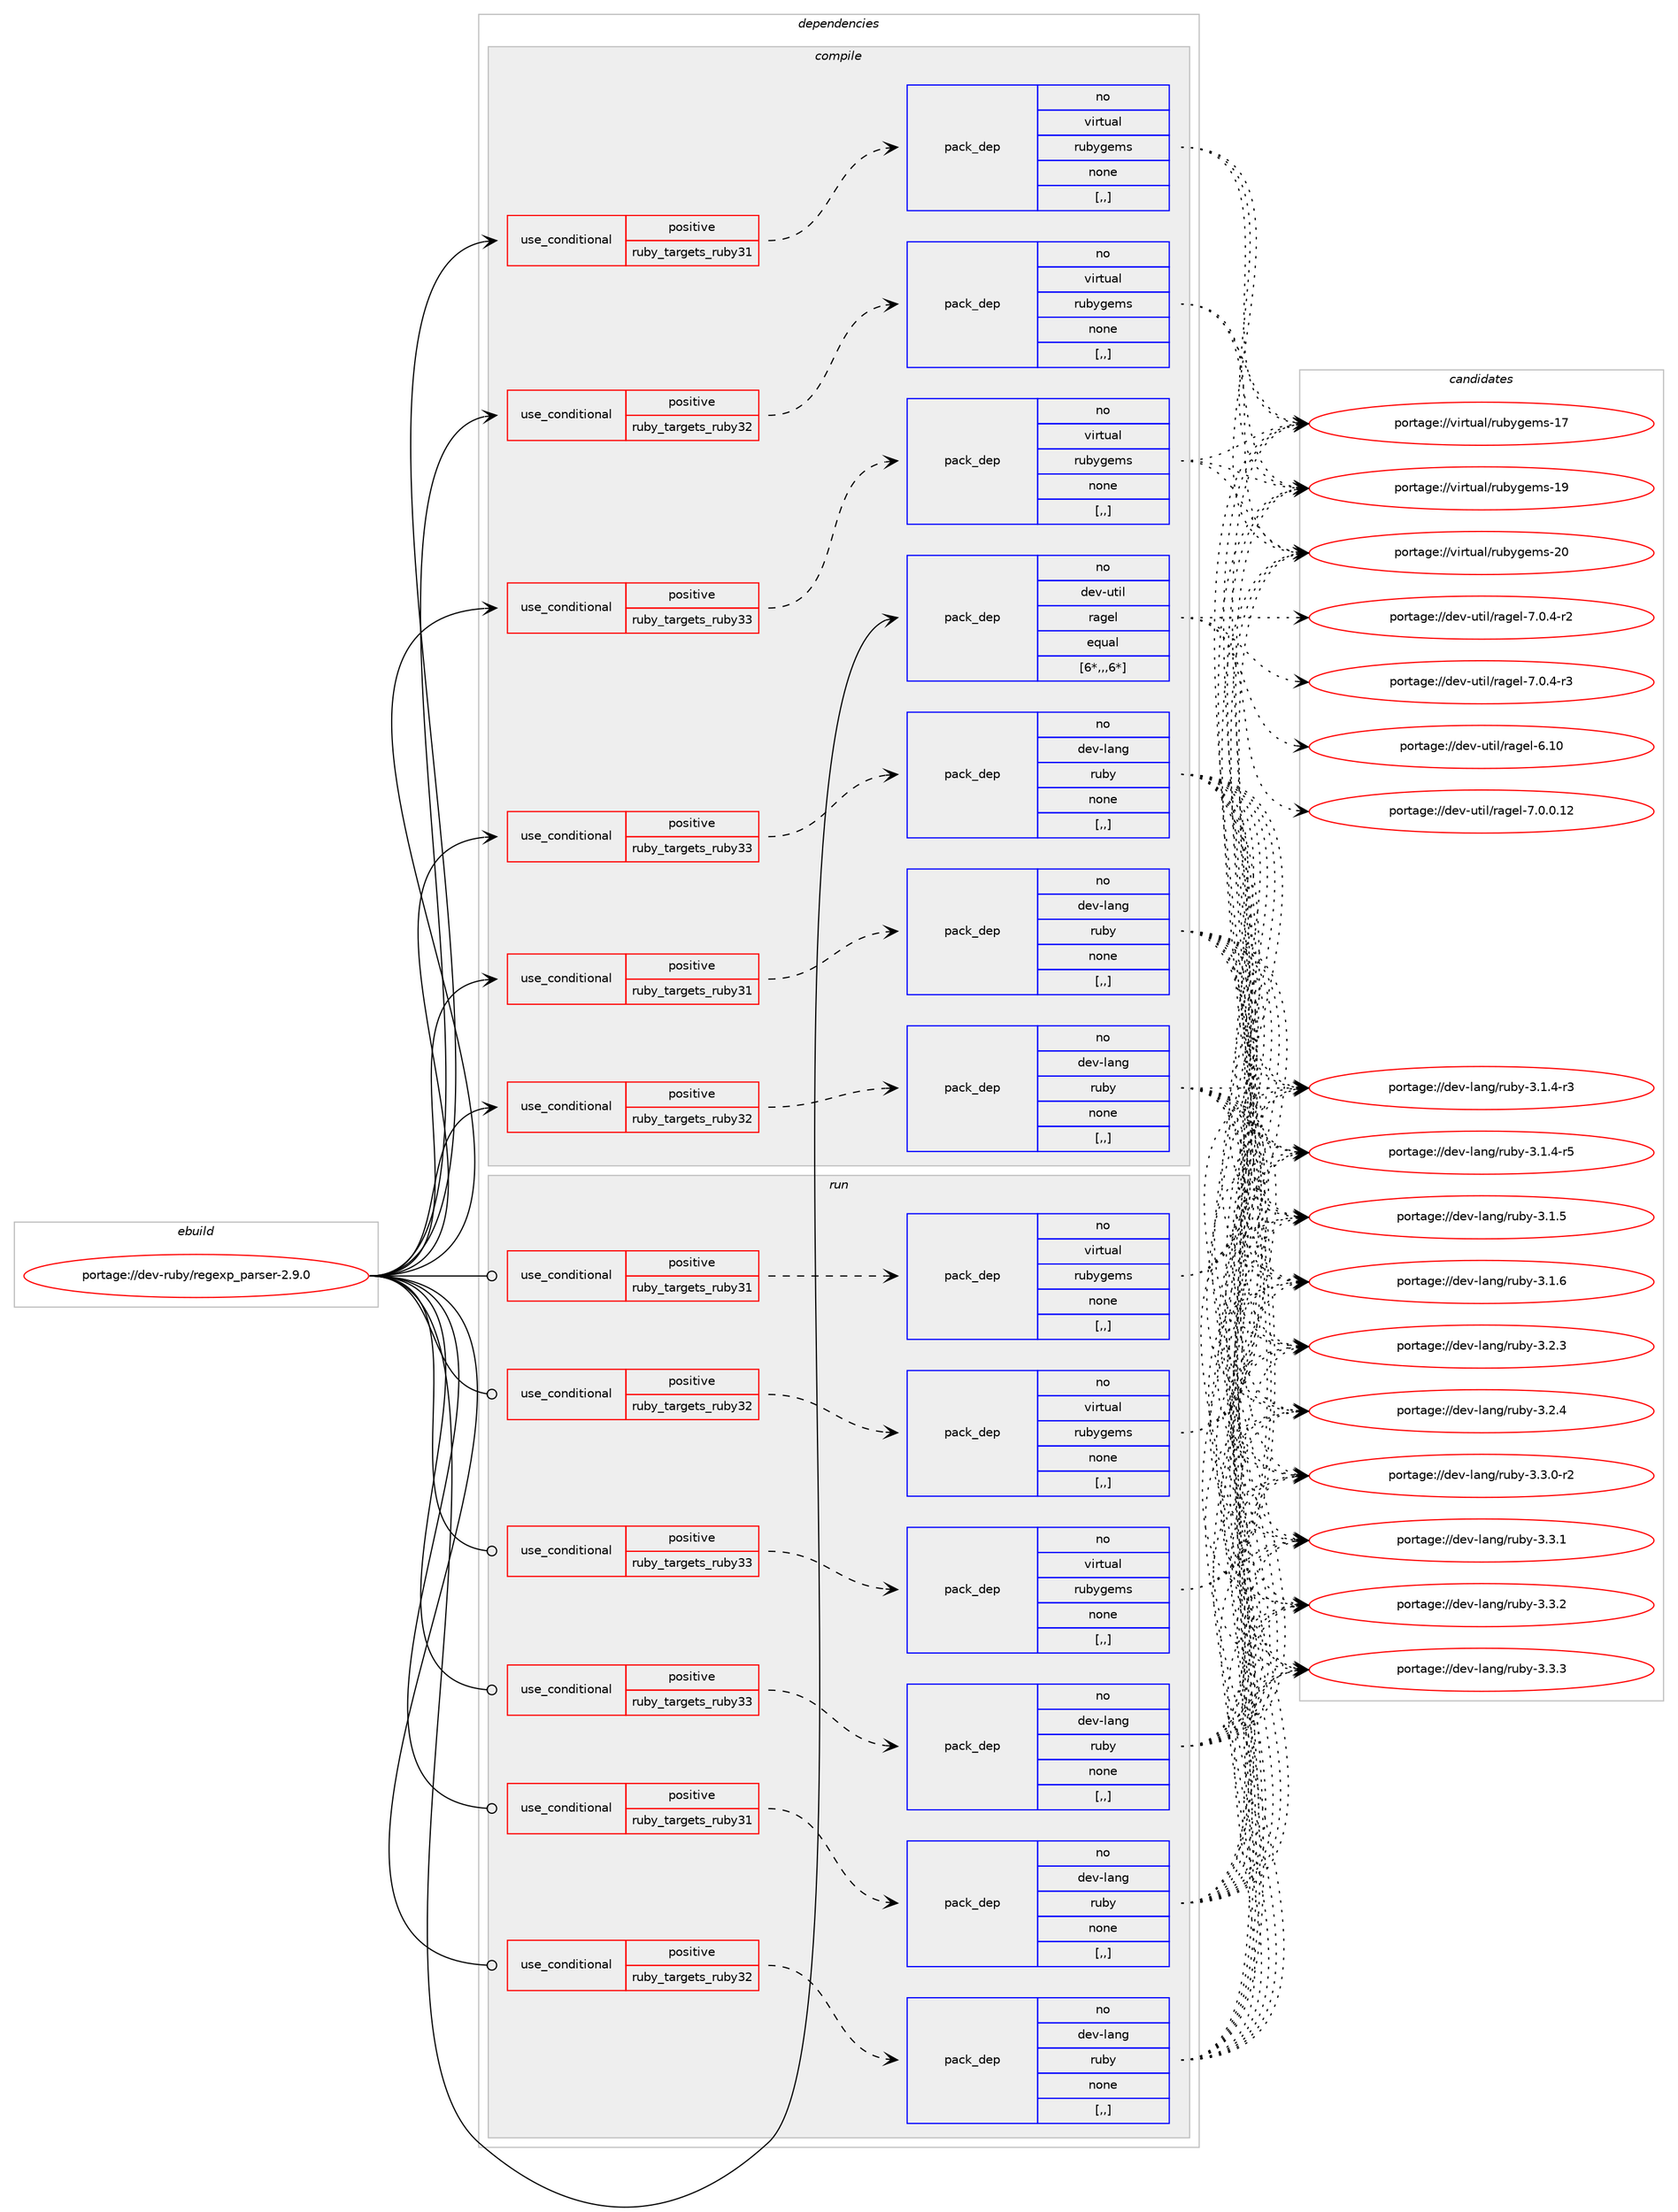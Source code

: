 digraph prolog {

# *************
# Graph options
# *************

newrank=true;
concentrate=true;
compound=true;
graph [rankdir=LR,fontname=Helvetica,fontsize=10,ranksep=1.5];#, ranksep=2.5, nodesep=0.2];
edge  [arrowhead=vee];
node  [fontname=Helvetica,fontsize=10];

# **********
# The ebuild
# **********

subgraph cluster_leftcol {
color=gray;
rank=same;
label=<<i>ebuild</i>>;
id [label="portage://dev-ruby/regexp_parser-2.9.0", color=red, width=4, href="../dev-ruby/regexp_parser-2.9.0.svg"];
}

# ****************
# The dependencies
# ****************

subgraph cluster_midcol {
color=gray;
label=<<i>dependencies</i>>;
subgraph cluster_compile {
fillcolor="#eeeeee";
style=filled;
label=<<i>compile</i>>;
subgraph cond52772 {
dependency193641 [label=<<TABLE BORDER="0" CELLBORDER="1" CELLSPACING="0" CELLPADDING="4"><TR><TD ROWSPAN="3" CELLPADDING="10">use_conditional</TD></TR><TR><TD>positive</TD></TR><TR><TD>ruby_targets_ruby31</TD></TR></TABLE>>, shape=none, color=red];
subgraph pack139547 {
dependency193642 [label=<<TABLE BORDER="0" CELLBORDER="1" CELLSPACING="0" CELLPADDING="4" WIDTH="220"><TR><TD ROWSPAN="6" CELLPADDING="30">pack_dep</TD></TR><TR><TD WIDTH="110">no</TD></TR><TR><TD>dev-lang</TD></TR><TR><TD>ruby</TD></TR><TR><TD>none</TD></TR><TR><TD>[,,]</TD></TR></TABLE>>, shape=none, color=blue];
}
dependency193641:e -> dependency193642:w [weight=20,style="dashed",arrowhead="vee"];
}
id:e -> dependency193641:w [weight=20,style="solid",arrowhead="vee"];
subgraph cond52773 {
dependency193643 [label=<<TABLE BORDER="0" CELLBORDER="1" CELLSPACING="0" CELLPADDING="4"><TR><TD ROWSPAN="3" CELLPADDING="10">use_conditional</TD></TR><TR><TD>positive</TD></TR><TR><TD>ruby_targets_ruby31</TD></TR></TABLE>>, shape=none, color=red];
subgraph pack139548 {
dependency193644 [label=<<TABLE BORDER="0" CELLBORDER="1" CELLSPACING="0" CELLPADDING="4" WIDTH="220"><TR><TD ROWSPAN="6" CELLPADDING="30">pack_dep</TD></TR><TR><TD WIDTH="110">no</TD></TR><TR><TD>virtual</TD></TR><TR><TD>rubygems</TD></TR><TR><TD>none</TD></TR><TR><TD>[,,]</TD></TR></TABLE>>, shape=none, color=blue];
}
dependency193643:e -> dependency193644:w [weight=20,style="dashed",arrowhead="vee"];
}
id:e -> dependency193643:w [weight=20,style="solid",arrowhead="vee"];
subgraph cond52774 {
dependency193645 [label=<<TABLE BORDER="0" CELLBORDER="1" CELLSPACING="0" CELLPADDING="4"><TR><TD ROWSPAN="3" CELLPADDING="10">use_conditional</TD></TR><TR><TD>positive</TD></TR><TR><TD>ruby_targets_ruby32</TD></TR></TABLE>>, shape=none, color=red];
subgraph pack139549 {
dependency193646 [label=<<TABLE BORDER="0" CELLBORDER="1" CELLSPACING="0" CELLPADDING="4" WIDTH="220"><TR><TD ROWSPAN="6" CELLPADDING="30">pack_dep</TD></TR><TR><TD WIDTH="110">no</TD></TR><TR><TD>dev-lang</TD></TR><TR><TD>ruby</TD></TR><TR><TD>none</TD></TR><TR><TD>[,,]</TD></TR></TABLE>>, shape=none, color=blue];
}
dependency193645:e -> dependency193646:w [weight=20,style="dashed",arrowhead="vee"];
}
id:e -> dependency193645:w [weight=20,style="solid",arrowhead="vee"];
subgraph cond52775 {
dependency193647 [label=<<TABLE BORDER="0" CELLBORDER="1" CELLSPACING="0" CELLPADDING="4"><TR><TD ROWSPAN="3" CELLPADDING="10">use_conditional</TD></TR><TR><TD>positive</TD></TR><TR><TD>ruby_targets_ruby32</TD></TR></TABLE>>, shape=none, color=red];
subgraph pack139550 {
dependency193648 [label=<<TABLE BORDER="0" CELLBORDER="1" CELLSPACING="0" CELLPADDING="4" WIDTH="220"><TR><TD ROWSPAN="6" CELLPADDING="30">pack_dep</TD></TR><TR><TD WIDTH="110">no</TD></TR><TR><TD>virtual</TD></TR><TR><TD>rubygems</TD></TR><TR><TD>none</TD></TR><TR><TD>[,,]</TD></TR></TABLE>>, shape=none, color=blue];
}
dependency193647:e -> dependency193648:w [weight=20,style="dashed",arrowhead="vee"];
}
id:e -> dependency193647:w [weight=20,style="solid",arrowhead="vee"];
subgraph cond52776 {
dependency193649 [label=<<TABLE BORDER="0" CELLBORDER="1" CELLSPACING="0" CELLPADDING="4"><TR><TD ROWSPAN="3" CELLPADDING="10">use_conditional</TD></TR><TR><TD>positive</TD></TR><TR><TD>ruby_targets_ruby33</TD></TR></TABLE>>, shape=none, color=red];
subgraph pack139551 {
dependency193650 [label=<<TABLE BORDER="0" CELLBORDER="1" CELLSPACING="0" CELLPADDING="4" WIDTH="220"><TR><TD ROWSPAN="6" CELLPADDING="30">pack_dep</TD></TR><TR><TD WIDTH="110">no</TD></TR><TR><TD>dev-lang</TD></TR><TR><TD>ruby</TD></TR><TR><TD>none</TD></TR><TR><TD>[,,]</TD></TR></TABLE>>, shape=none, color=blue];
}
dependency193649:e -> dependency193650:w [weight=20,style="dashed",arrowhead="vee"];
}
id:e -> dependency193649:w [weight=20,style="solid",arrowhead="vee"];
subgraph cond52777 {
dependency193651 [label=<<TABLE BORDER="0" CELLBORDER="1" CELLSPACING="0" CELLPADDING="4"><TR><TD ROWSPAN="3" CELLPADDING="10">use_conditional</TD></TR><TR><TD>positive</TD></TR><TR><TD>ruby_targets_ruby33</TD></TR></TABLE>>, shape=none, color=red];
subgraph pack139552 {
dependency193652 [label=<<TABLE BORDER="0" CELLBORDER="1" CELLSPACING="0" CELLPADDING="4" WIDTH="220"><TR><TD ROWSPAN="6" CELLPADDING="30">pack_dep</TD></TR><TR><TD WIDTH="110">no</TD></TR><TR><TD>virtual</TD></TR><TR><TD>rubygems</TD></TR><TR><TD>none</TD></TR><TR><TD>[,,]</TD></TR></TABLE>>, shape=none, color=blue];
}
dependency193651:e -> dependency193652:w [weight=20,style="dashed",arrowhead="vee"];
}
id:e -> dependency193651:w [weight=20,style="solid",arrowhead="vee"];
subgraph pack139553 {
dependency193653 [label=<<TABLE BORDER="0" CELLBORDER="1" CELLSPACING="0" CELLPADDING="4" WIDTH="220"><TR><TD ROWSPAN="6" CELLPADDING="30">pack_dep</TD></TR><TR><TD WIDTH="110">no</TD></TR><TR><TD>dev-util</TD></TR><TR><TD>ragel</TD></TR><TR><TD>equal</TD></TR><TR><TD>[6*,,,6*]</TD></TR></TABLE>>, shape=none, color=blue];
}
id:e -> dependency193653:w [weight=20,style="solid",arrowhead="vee"];
}
subgraph cluster_compileandrun {
fillcolor="#eeeeee";
style=filled;
label=<<i>compile and run</i>>;
}
subgraph cluster_run {
fillcolor="#eeeeee";
style=filled;
label=<<i>run</i>>;
subgraph cond52778 {
dependency193654 [label=<<TABLE BORDER="0" CELLBORDER="1" CELLSPACING="0" CELLPADDING="4"><TR><TD ROWSPAN="3" CELLPADDING="10">use_conditional</TD></TR><TR><TD>positive</TD></TR><TR><TD>ruby_targets_ruby31</TD></TR></TABLE>>, shape=none, color=red];
subgraph pack139554 {
dependency193655 [label=<<TABLE BORDER="0" CELLBORDER="1" CELLSPACING="0" CELLPADDING="4" WIDTH="220"><TR><TD ROWSPAN="6" CELLPADDING="30">pack_dep</TD></TR><TR><TD WIDTH="110">no</TD></TR><TR><TD>dev-lang</TD></TR><TR><TD>ruby</TD></TR><TR><TD>none</TD></TR><TR><TD>[,,]</TD></TR></TABLE>>, shape=none, color=blue];
}
dependency193654:e -> dependency193655:w [weight=20,style="dashed",arrowhead="vee"];
}
id:e -> dependency193654:w [weight=20,style="solid",arrowhead="odot"];
subgraph cond52779 {
dependency193656 [label=<<TABLE BORDER="0" CELLBORDER="1" CELLSPACING="0" CELLPADDING="4"><TR><TD ROWSPAN="3" CELLPADDING="10">use_conditional</TD></TR><TR><TD>positive</TD></TR><TR><TD>ruby_targets_ruby31</TD></TR></TABLE>>, shape=none, color=red];
subgraph pack139555 {
dependency193657 [label=<<TABLE BORDER="0" CELLBORDER="1" CELLSPACING="0" CELLPADDING="4" WIDTH="220"><TR><TD ROWSPAN="6" CELLPADDING="30">pack_dep</TD></TR><TR><TD WIDTH="110">no</TD></TR><TR><TD>virtual</TD></TR><TR><TD>rubygems</TD></TR><TR><TD>none</TD></TR><TR><TD>[,,]</TD></TR></TABLE>>, shape=none, color=blue];
}
dependency193656:e -> dependency193657:w [weight=20,style="dashed",arrowhead="vee"];
}
id:e -> dependency193656:w [weight=20,style="solid",arrowhead="odot"];
subgraph cond52780 {
dependency193658 [label=<<TABLE BORDER="0" CELLBORDER="1" CELLSPACING="0" CELLPADDING="4"><TR><TD ROWSPAN="3" CELLPADDING="10">use_conditional</TD></TR><TR><TD>positive</TD></TR><TR><TD>ruby_targets_ruby32</TD></TR></TABLE>>, shape=none, color=red];
subgraph pack139556 {
dependency193659 [label=<<TABLE BORDER="0" CELLBORDER="1" CELLSPACING="0" CELLPADDING="4" WIDTH="220"><TR><TD ROWSPAN="6" CELLPADDING="30">pack_dep</TD></TR><TR><TD WIDTH="110">no</TD></TR><TR><TD>dev-lang</TD></TR><TR><TD>ruby</TD></TR><TR><TD>none</TD></TR><TR><TD>[,,]</TD></TR></TABLE>>, shape=none, color=blue];
}
dependency193658:e -> dependency193659:w [weight=20,style="dashed",arrowhead="vee"];
}
id:e -> dependency193658:w [weight=20,style="solid",arrowhead="odot"];
subgraph cond52781 {
dependency193660 [label=<<TABLE BORDER="0" CELLBORDER="1" CELLSPACING="0" CELLPADDING="4"><TR><TD ROWSPAN="3" CELLPADDING="10">use_conditional</TD></TR><TR><TD>positive</TD></TR><TR><TD>ruby_targets_ruby32</TD></TR></TABLE>>, shape=none, color=red];
subgraph pack139557 {
dependency193661 [label=<<TABLE BORDER="0" CELLBORDER="1" CELLSPACING="0" CELLPADDING="4" WIDTH="220"><TR><TD ROWSPAN="6" CELLPADDING="30">pack_dep</TD></TR><TR><TD WIDTH="110">no</TD></TR><TR><TD>virtual</TD></TR><TR><TD>rubygems</TD></TR><TR><TD>none</TD></TR><TR><TD>[,,]</TD></TR></TABLE>>, shape=none, color=blue];
}
dependency193660:e -> dependency193661:w [weight=20,style="dashed",arrowhead="vee"];
}
id:e -> dependency193660:w [weight=20,style="solid",arrowhead="odot"];
subgraph cond52782 {
dependency193662 [label=<<TABLE BORDER="0" CELLBORDER="1" CELLSPACING="0" CELLPADDING="4"><TR><TD ROWSPAN="3" CELLPADDING="10">use_conditional</TD></TR><TR><TD>positive</TD></TR><TR><TD>ruby_targets_ruby33</TD></TR></TABLE>>, shape=none, color=red];
subgraph pack139558 {
dependency193663 [label=<<TABLE BORDER="0" CELLBORDER="1" CELLSPACING="0" CELLPADDING="4" WIDTH="220"><TR><TD ROWSPAN="6" CELLPADDING="30">pack_dep</TD></TR><TR><TD WIDTH="110">no</TD></TR><TR><TD>dev-lang</TD></TR><TR><TD>ruby</TD></TR><TR><TD>none</TD></TR><TR><TD>[,,]</TD></TR></TABLE>>, shape=none, color=blue];
}
dependency193662:e -> dependency193663:w [weight=20,style="dashed",arrowhead="vee"];
}
id:e -> dependency193662:w [weight=20,style="solid",arrowhead="odot"];
subgraph cond52783 {
dependency193664 [label=<<TABLE BORDER="0" CELLBORDER="1" CELLSPACING="0" CELLPADDING="4"><TR><TD ROWSPAN="3" CELLPADDING="10">use_conditional</TD></TR><TR><TD>positive</TD></TR><TR><TD>ruby_targets_ruby33</TD></TR></TABLE>>, shape=none, color=red];
subgraph pack139559 {
dependency193665 [label=<<TABLE BORDER="0" CELLBORDER="1" CELLSPACING="0" CELLPADDING="4" WIDTH="220"><TR><TD ROWSPAN="6" CELLPADDING="30">pack_dep</TD></TR><TR><TD WIDTH="110">no</TD></TR><TR><TD>virtual</TD></TR><TR><TD>rubygems</TD></TR><TR><TD>none</TD></TR><TR><TD>[,,]</TD></TR></TABLE>>, shape=none, color=blue];
}
dependency193664:e -> dependency193665:w [weight=20,style="dashed",arrowhead="vee"];
}
id:e -> dependency193664:w [weight=20,style="solid",arrowhead="odot"];
}
}

# **************
# The candidates
# **************

subgraph cluster_choices {
rank=same;
color=gray;
label=<<i>candidates</i>>;

subgraph choice139547 {
color=black;
nodesep=1;
choice100101118451089711010347114117981214551464946524511451 [label="portage://dev-lang/ruby-3.1.4-r3", color=red, width=4,href="../dev-lang/ruby-3.1.4-r3.svg"];
choice100101118451089711010347114117981214551464946524511453 [label="portage://dev-lang/ruby-3.1.4-r5", color=red, width=4,href="../dev-lang/ruby-3.1.4-r5.svg"];
choice10010111845108971101034711411798121455146494653 [label="portage://dev-lang/ruby-3.1.5", color=red, width=4,href="../dev-lang/ruby-3.1.5.svg"];
choice10010111845108971101034711411798121455146494654 [label="portage://dev-lang/ruby-3.1.6", color=red, width=4,href="../dev-lang/ruby-3.1.6.svg"];
choice10010111845108971101034711411798121455146504651 [label="portage://dev-lang/ruby-3.2.3", color=red, width=4,href="../dev-lang/ruby-3.2.3.svg"];
choice10010111845108971101034711411798121455146504652 [label="portage://dev-lang/ruby-3.2.4", color=red, width=4,href="../dev-lang/ruby-3.2.4.svg"];
choice100101118451089711010347114117981214551465146484511450 [label="portage://dev-lang/ruby-3.3.0-r2", color=red, width=4,href="../dev-lang/ruby-3.3.0-r2.svg"];
choice10010111845108971101034711411798121455146514649 [label="portage://dev-lang/ruby-3.3.1", color=red, width=4,href="../dev-lang/ruby-3.3.1.svg"];
choice10010111845108971101034711411798121455146514650 [label="portage://dev-lang/ruby-3.3.2", color=red, width=4,href="../dev-lang/ruby-3.3.2.svg"];
choice10010111845108971101034711411798121455146514651 [label="portage://dev-lang/ruby-3.3.3", color=red, width=4,href="../dev-lang/ruby-3.3.3.svg"];
dependency193642:e -> choice100101118451089711010347114117981214551464946524511451:w [style=dotted,weight="100"];
dependency193642:e -> choice100101118451089711010347114117981214551464946524511453:w [style=dotted,weight="100"];
dependency193642:e -> choice10010111845108971101034711411798121455146494653:w [style=dotted,weight="100"];
dependency193642:e -> choice10010111845108971101034711411798121455146494654:w [style=dotted,weight="100"];
dependency193642:e -> choice10010111845108971101034711411798121455146504651:w [style=dotted,weight="100"];
dependency193642:e -> choice10010111845108971101034711411798121455146504652:w [style=dotted,weight="100"];
dependency193642:e -> choice100101118451089711010347114117981214551465146484511450:w [style=dotted,weight="100"];
dependency193642:e -> choice10010111845108971101034711411798121455146514649:w [style=dotted,weight="100"];
dependency193642:e -> choice10010111845108971101034711411798121455146514650:w [style=dotted,weight="100"];
dependency193642:e -> choice10010111845108971101034711411798121455146514651:w [style=dotted,weight="100"];
}
subgraph choice139548 {
color=black;
nodesep=1;
choice118105114116117971084711411798121103101109115454955 [label="portage://virtual/rubygems-17", color=red, width=4,href="../virtual/rubygems-17.svg"];
choice118105114116117971084711411798121103101109115454957 [label="portage://virtual/rubygems-19", color=red, width=4,href="../virtual/rubygems-19.svg"];
choice118105114116117971084711411798121103101109115455048 [label="portage://virtual/rubygems-20", color=red, width=4,href="../virtual/rubygems-20.svg"];
dependency193644:e -> choice118105114116117971084711411798121103101109115454955:w [style=dotted,weight="100"];
dependency193644:e -> choice118105114116117971084711411798121103101109115454957:w [style=dotted,weight="100"];
dependency193644:e -> choice118105114116117971084711411798121103101109115455048:w [style=dotted,weight="100"];
}
subgraph choice139549 {
color=black;
nodesep=1;
choice100101118451089711010347114117981214551464946524511451 [label="portage://dev-lang/ruby-3.1.4-r3", color=red, width=4,href="../dev-lang/ruby-3.1.4-r3.svg"];
choice100101118451089711010347114117981214551464946524511453 [label="portage://dev-lang/ruby-3.1.4-r5", color=red, width=4,href="../dev-lang/ruby-3.1.4-r5.svg"];
choice10010111845108971101034711411798121455146494653 [label="portage://dev-lang/ruby-3.1.5", color=red, width=4,href="../dev-lang/ruby-3.1.5.svg"];
choice10010111845108971101034711411798121455146494654 [label="portage://dev-lang/ruby-3.1.6", color=red, width=4,href="../dev-lang/ruby-3.1.6.svg"];
choice10010111845108971101034711411798121455146504651 [label="portage://dev-lang/ruby-3.2.3", color=red, width=4,href="../dev-lang/ruby-3.2.3.svg"];
choice10010111845108971101034711411798121455146504652 [label="portage://dev-lang/ruby-3.2.4", color=red, width=4,href="../dev-lang/ruby-3.2.4.svg"];
choice100101118451089711010347114117981214551465146484511450 [label="portage://dev-lang/ruby-3.3.0-r2", color=red, width=4,href="../dev-lang/ruby-3.3.0-r2.svg"];
choice10010111845108971101034711411798121455146514649 [label="portage://dev-lang/ruby-3.3.1", color=red, width=4,href="../dev-lang/ruby-3.3.1.svg"];
choice10010111845108971101034711411798121455146514650 [label="portage://dev-lang/ruby-3.3.2", color=red, width=4,href="../dev-lang/ruby-3.3.2.svg"];
choice10010111845108971101034711411798121455146514651 [label="portage://dev-lang/ruby-3.3.3", color=red, width=4,href="../dev-lang/ruby-3.3.3.svg"];
dependency193646:e -> choice100101118451089711010347114117981214551464946524511451:w [style=dotted,weight="100"];
dependency193646:e -> choice100101118451089711010347114117981214551464946524511453:w [style=dotted,weight="100"];
dependency193646:e -> choice10010111845108971101034711411798121455146494653:w [style=dotted,weight="100"];
dependency193646:e -> choice10010111845108971101034711411798121455146494654:w [style=dotted,weight="100"];
dependency193646:e -> choice10010111845108971101034711411798121455146504651:w [style=dotted,weight="100"];
dependency193646:e -> choice10010111845108971101034711411798121455146504652:w [style=dotted,weight="100"];
dependency193646:e -> choice100101118451089711010347114117981214551465146484511450:w [style=dotted,weight="100"];
dependency193646:e -> choice10010111845108971101034711411798121455146514649:w [style=dotted,weight="100"];
dependency193646:e -> choice10010111845108971101034711411798121455146514650:w [style=dotted,weight="100"];
dependency193646:e -> choice10010111845108971101034711411798121455146514651:w [style=dotted,weight="100"];
}
subgraph choice139550 {
color=black;
nodesep=1;
choice118105114116117971084711411798121103101109115454955 [label="portage://virtual/rubygems-17", color=red, width=4,href="../virtual/rubygems-17.svg"];
choice118105114116117971084711411798121103101109115454957 [label="portage://virtual/rubygems-19", color=red, width=4,href="../virtual/rubygems-19.svg"];
choice118105114116117971084711411798121103101109115455048 [label="portage://virtual/rubygems-20", color=red, width=4,href="../virtual/rubygems-20.svg"];
dependency193648:e -> choice118105114116117971084711411798121103101109115454955:w [style=dotted,weight="100"];
dependency193648:e -> choice118105114116117971084711411798121103101109115454957:w [style=dotted,weight="100"];
dependency193648:e -> choice118105114116117971084711411798121103101109115455048:w [style=dotted,weight="100"];
}
subgraph choice139551 {
color=black;
nodesep=1;
choice100101118451089711010347114117981214551464946524511451 [label="portage://dev-lang/ruby-3.1.4-r3", color=red, width=4,href="../dev-lang/ruby-3.1.4-r3.svg"];
choice100101118451089711010347114117981214551464946524511453 [label="portage://dev-lang/ruby-3.1.4-r5", color=red, width=4,href="../dev-lang/ruby-3.1.4-r5.svg"];
choice10010111845108971101034711411798121455146494653 [label="portage://dev-lang/ruby-3.1.5", color=red, width=4,href="../dev-lang/ruby-3.1.5.svg"];
choice10010111845108971101034711411798121455146494654 [label="portage://dev-lang/ruby-3.1.6", color=red, width=4,href="../dev-lang/ruby-3.1.6.svg"];
choice10010111845108971101034711411798121455146504651 [label="portage://dev-lang/ruby-3.2.3", color=red, width=4,href="../dev-lang/ruby-3.2.3.svg"];
choice10010111845108971101034711411798121455146504652 [label="portage://dev-lang/ruby-3.2.4", color=red, width=4,href="../dev-lang/ruby-3.2.4.svg"];
choice100101118451089711010347114117981214551465146484511450 [label="portage://dev-lang/ruby-3.3.0-r2", color=red, width=4,href="../dev-lang/ruby-3.3.0-r2.svg"];
choice10010111845108971101034711411798121455146514649 [label="portage://dev-lang/ruby-3.3.1", color=red, width=4,href="../dev-lang/ruby-3.3.1.svg"];
choice10010111845108971101034711411798121455146514650 [label="portage://dev-lang/ruby-3.3.2", color=red, width=4,href="../dev-lang/ruby-3.3.2.svg"];
choice10010111845108971101034711411798121455146514651 [label="portage://dev-lang/ruby-3.3.3", color=red, width=4,href="../dev-lang/ruby-3.3.3.svg"];
dependency193650:e -> choice100101118451089711010347114117981214551464946524511451:w [style=dotted,weight="100"];
dependency193650:e -> choice100101118451089711010347114117981214551464946524511453:w [style=dotted,weight="100"];
dependency193650:e -> choice10010111845108971101034711411798121455146494653:w [style=dotted,weight="100"];
dependency193650:e -> choice10010111845108971101034711411798121455146494654:w [style=dotted,weight="100"];
dependency193650:e -> choice10010111845108971101034711411798121455146504651:w [style=dotted,weight="100"];
dependency193650:e -> choice10010111845108971101034711411798121455146504652:w [style=dotted,weight="100"];
dependency193650:e -> choice100101118451089711010347114117981214551465146484511450:w [style=dotted,weight="100"];
dependency193650:e -> choice10010111845108971101034711411798121455146514649:w [style=dotted,weight="100"];
dependency193650:e -> choice10010111845108971101034711411798121455146514650:w [style=dotted,weight="100"];
dependency193650:e -> choice10010111845108971101034711411798121455146514651:w [style=dotted,weight="100"];
}
subgraph choice139552 {
color=black;
nodesep=1;
choice118105114116117971084711411798121103101109115454955 [label="portage://virtual/rubygems-17", color=red, width=4,href="../virtual/rubygems-17.svg"];
choice118105114116117971084711411798121103101109115454957 [label="portage://virtual/rubygems-19", color=red, width=4,href="../virtual/rubygems-19.svg"];
choice118105114116117971084711411798121103101109115455048 [label="portage://virtual/rubygems-20", color=red, width=4,href="../virtual/rubygems-20.svg"];
dependency193652:e -> choice118105114116117971084711411798121103101109115454955:w [style=dotted,weight="100"];
dependency193652:e -> choice118105114116117971084711411798121103101109115454957:w [style=dotted,weight="100"];
dependency193652:e -> choice118105114116117971084711411798121103101109115455048:w [style=dotted,weight="100"];
}
subgraph choice139553 {
color=black;
nodesep=1;
choice1001011184511711610510847114971031011084554464948 [label="portage://dev-util/ragel-6.10", color=red, width=4,href="../dev-util/ragel-6.10.svg"];
choice100101118451171161051084711497103101108455546484648464950 [label="portage://dev-util/ragel-7.0.0.12", color=red, width=4,href="../dev-util/ragel-7.0.0.12.svg"];
choice1001011184511711610510847114971031011084555464846524511450 [label="portage://dev-util/ragel-7.0.4-r2", color=red, width=4,href="../dev-util/ragel-7.0.4-r2.svg"];
choice1001011184511711610510847114971031011084555464846524511451 [label="portage://dev-util/ragel-7.0.4-r3", color=red, width=4,href="../dev-util/ragel-7.0.4-r3.svg"];
dependency193653:e -> choice1001011184511711610510847114971031011084554464948:w [style=dotted,weight="100"];
dependency193653:e -> choice100101118451171161051084711497103101108455546484648464950:w [style=dotted,weight="100"];
dependency193653:e -> choice1001011184511711610510847114971031011084555464846524511450:w [style=dotted,weight="100"];
dependency193653:e -> choice1001011184511711610510847114971031011084555464846524511451:w [style=dotted,weight="100"];
}
subgraph choice139554 {
color=black;
nodesep=1;
choice100101118451089711010347114117981214551464946524511451 [label="portage://dev-lang/ruby-3.1.4-r3", color=red, width=4,href="../dev-lang/ruby-3.1.4-r3.svg"];
choice100101118451089711010347114117981214551464946524511453 [label="portage://dev-lang/ruby-3.1.4-r5", color=red, width=4,href="../dev-lang/ruby-3.1.4-r5.svg"];
choice10010111845108971101034711411798121455146494653 [label="portage://dev-lang/ruby-3.1.5", color=red, width=4,href="../dev-lang/ruby-3.1.5.svg"];
choice10010111845108971101034711411798121455146494654 [label="portage://dev-lang/ruby-3.1.6", color=red, width=4,href="../dev-lang/ruby-3.1.6.svg"];
choice10010111845108971101034711411798121455146504651 [label="portage://dev-lang/ruby-3.2.3", color=red, width=4,href="../dev-lang/ruby-3.2.3.svg"];
choice10010111845108971101034711411798121455146504652 [label="portage://dev-lang/ruby-3.2.4", color=red, width=4,href="../dev-lang/ruby-3.2.4.svg"];
choice100101118451089711010347114117981214551465146484511450 [label="portage://dev-lang/ruby-3.3.0-r2", color=red, width=4,href="../dev-lang/ruby-3.3.0-r2.svg"];
choice10010111845108971101034711411798121455146514649 [label="portage://dev-lang/ruby-3.3.1", color=red, width=4,href="../dev-lang/ruby-3.3.1.svg"];
choice10010111845108971101034711411798121455146514650 [label="portage://dev-lang/ruby-3.3.2", color=red, width=4,href="../dev-lang/ruby-3.3.2.svg"];
choice10010111845108971101034711411798121455146514651 [label="portage://dev-lang/ruby-3.3.3", color=red, width=4,href="../dev-lang/ruby-3.3.3.svg"];
dependency193655:e -> choice100101118451089711010347114117981214551464946524511451:w [style=dotted,weight="100"];
dependency193655:e -> choice100101118451089711010347114117981214551464946524511453:w [style=dotted,weight="100"];
dependency193655:e -> choice10010111845108971101034711411798121455146494653:w [style=dotted,weight="100"];
dependency193655:e -> choice10010111845108971101034711411798121455146494654:w [style=dotted,weight="100"];
dependency193655:e -> choice10010111845108971101034711411798121455146504651:w [style=dotted,weight="100"];
dependency193655:e -> choice10010111845108971101034711411798121455146504652:w [style=dotted,weight="100"];
dependency193655:e -> choice100101118451089711010347114117981214551465146484511450:w [style=dotted,weight="100"];
dependency193655:e -> choice10010111845108971101034711411798121455146514649:w [style=dotted,weight="100"];
dependency193655:e -> choice10010111845108971101034711411798121455146514650:w [style=dotted,weight="100"];
dependency193655:e -> choice10010111845108971101034711411798121455146514651:w [style=dotted,weight="100"];
}
subgraph choice139555 {
color=black;
nodesep=1;
choice118105114116117971084711411798121103101109115454955 [label="portage://virtual/rubygems-17", color=red, width=4,href="../virtual/rubygems-17.svg"];
choice118105114116117971084711411798121103101109115454957 [label="portage://virtual/rubygems-19", color=red, width=4,href="../virtual/rubygems-19.svg"];
choice118105114116117971084711411798121103101109115455048 [label="portage://virtual/rubygems-20", color=red, width=4,href="../virtual/rubygems-20.svg"];
dependency193657:e -> choice118105114116117971084711411798121103101109115454955:w [style=dotted,weight="100"];
dependency193657:e -> choice118105114116117971084711411798121103101109115454957:w [style=dotted,weight="100"];
dependency193657:e -> choice118105114116117971084711411798121103101109115455048:w [style=dotted,weight="100"];
}
subgraph choice139556 {
color=black;
nodesep=1;
choice100101118451089711010347114117981214551464946524511451 [label="portage://dev-lang/ruby-3.1.4-r3", color=red, width=4,href="../dev-lang/ruby-3.1.4-r3.svg"];
choice100101118451089711010347114117981214551464946524511453 [label="portage://dev-lang/ruby-3.1.4-r5", color=red, width=4,href="../dev-lang/ruby-3.1.4-r5.svg"];
choice10010111845108971101034711411798121455146494653 [label="portage://dev-lang/ruby-3.1.5", color=red, width=4,href="../dev-lang/ruby-3.1.5.svg"];
choice10010111845108971101034711411798121455146494654 [label="portage://dev-lang/ruby-3.1.6", color=red, width=4,href="../dev-lang/ruby-3.1.6.svg"];
choice10010111845108971101034711411798121455146504651 [label="portage://dev-lang/ruby-3.2.3", color=red, width=4,href="../dev-lang/ruby-3.2.3.svg"];
choice10010111845108971101034711411798121455146504652 [label="portage://dev-lang/ruby-3.2.4", color=red, width=4,href="../dev-lang/ruby-3.2.4.svg"];
choice100101118451089711010347114117981214551465146484511450 [label="portage://dev-lang/ruby-3.3.0-r2", color=red, width=4,href="../dev-lang/ruby-3.3.0-r2.svg"];
choice10010111845108971101034711411798121455146514649 [label="portage://dev-lang/ruby-3.3.1", color=red, width=4,href="../dev-lang/ruby-3.3.1.svg"];
choice10010111845108971101034711411798121455146514650 [label="portage://dev-lang/ruby-3.3.2", color=red, width=4,href="../dev-lang/ruby-3.3.2.svg"];
choice10010111845108971101034711411798121455146514651 [label="portage://dev-lang/ruby-3.3.3", color=red, width=4,href="../dev-lang/ruby-3.3.3.svg"];
dependency193659:e -> choice100101118451089711010347114117981214551464946524511451:w [style=dotted,weight="100"];
dependency193659:e -> choice100101118451089711010347114117981214551464946524511453:w [style=dotted,weight="100"];
dependency193659:e -> choice10010111845108971101034711411798121455146494653:w [style=dotted,weight="100"];
dependency193659:e -> choice10010111845108971101034711411798121455146494654:w [style=dotted,weight="100"];
dependency193659:e -> choice10010111845108971101034711411798121455146504651:w [style=dotted,weight="100"];
dependency193659:e -> choice10010111845108971101034711411798121455146504652:w [style=dotted,weight="100"];
dependency193659:e -> choice100101118451089711010347114117981214551465146484511450:w [style=dotted,weight="100"];
dependency193659:e -> choice10010111845108971101034711411798121455146514649:w [style=dotted,weight="100"];
dependency193659:e -> choice10010111845108971101034711411798121455146514650:w [style=dotted,weight="100"];
dependency193659:e -> choice10010111845108971101034711411798121455146514651:w [style=dotted,weight="100"];
}
subgraph choice139557 {
color=black;
nodesep=1;
choice118105114116117971084711411798121103101109115454955 [label="portage://virtual/rubygems-17", color=red, width=4,href="../virtual/rubygems-17.svg"];
choice118105114116117971084711411798121103101109115454957 [label="portage://virtual/rubygems-19", color=red, width=4,href="../virtual/rubygems-19.svg"];
choice118105114116117971084711411798121103101109115455048 [label="portage://virtual/rubygems-20", color=red, width=4,href="../virtual/rubygems-20.svg"];
dependency193661:e -> choice118105114116117971084711411798121103101109115454955:w [style=dotted,weight="100"];
dependency193661:e -> choice118105114116117971084711411798121103101109115454957:w [style=dotted,weight="100"];
dependency193661:e -> choice118105114116117971084711411798121103101109115455048:w [style=dotted,weight="100"];
}
subgraph choice139558 {
color=black;
nodesep=1;
choice100101118451089711010347114117981214551464946524511451 [label="portage://dev-lang/ruby-3.1.4-r3", color=red, width=4,href="../dev-lang/ruby-3.1.4-r3.svg"];
choice100101118451089711010347114117981214551464946524511453 [label="portage://dev-lang/ruby-3.1.4-r5", color=red, width=4,href="../dev-lang/ruby-3.1.4-r5.svg"];
choice10010111845108971101034711411798121455146494653 [label="portage://dev-lang/ruby-3.1.5", color=red, width=4,href="../dev-lang/ruby-3.1.5.svg"];
choice10010111845108971101034711411798121455146494654 [label="portage://dev-lang/ruby-3.1.6", color=red, width=4,href="../dev-lang/ruby-3.1.6.svg"];
choice10010111845108971101034711411798121455146504651 [label="portage://dev-lang/ruby-3.2.3", color=red, width=4,href="../dev-lang/ruby-3.2.3.svg"];
choice10010111845108971101034711411798121455146504652 [label="portage://dev-lang/ruby-3.2.4", color=red, width=4,href="../dev-lang/ruby-3.2.4.svg"];
choice100101118451089711010347114117981214551465146484511450 [label="portage://dev-lang/ruby-3.3.0-r2", color=red, width=4,href="../dev-lang/ruby-3.3.0-r2.svg"];
choice10010111845108971101034711411798121455146514649 [label="portage://dev-lang/ruby-3.3.1", color=red, width=4,href="../dev-lang/ruby-3.3.1.svg"];
choice10010111845108971101034711411798121455146514650 [label="portage://dev-lang/ruby-3.3.2", color=red, width=4,href="../dev-lang/ruby-3.3.2.svg"];
choice10010111845108971101034711411798121455146514651 [label="portage://dev-lang/ruby-3.3.3", color=red, width=4,href="../dev-lang/ruby-3.3.3.svg"];
dependency193663:e -> choice100101118451089711010347114117981214551464946524511451:w [style=dotted,weight="100"];
dependency193663:e -> choice100101118451089711010347114117981214551464946524511453:w [style=dotted,weight="100"];
dependency193663:e -> choice10010111845108971101034711411798121455146494653:w [style=dotted,weight="100"];
dependency193663:e -> choice10010111845108971101034711411798121455146494654:w [style=dotted,weight="100"];
dependency193663:e -> choice10010111845108971101034711411798121455146504651:w [style=dotted,weight="100"];
dependency193663:e -> choice10010111845108971101034711411798121455146504652:w [style=dotted,weight="100"];
dependency193663:e -> choice100101118451089711010347114117981214551465146484511450:w [style=dotted,weight="100"];
dependency193663:e -> choice10010111845108971101034711411798121455146514649:w [style=dotted,weight="100"];
dependency193663:e -> choice10010111845108971101034711411798121455146514650:w [style=dotted,weight="100"];
dependency193663:e -> choice10010111845108971101034711411798121455146514651:w [style=dotted,weight="100"];
}
subgraph choice139559 {
color=black;
nodesep=1;
choice118105114116117971084711411798121103101109115454955 [label="portage://virtual/rubygems-17", color=red, width=4,href="../virtual/rubygems-17.svg"];
choice118105114116117971084711411798121103101109115454957 [label="portage://virtual/rubygems-19", color=red, width=4,href="../virtual/rubygems-19.svg"];
choice118105114116117971084711411798121103101109115455048 [label="portage://virtual/rubygems-20", color=red, width=4,href="../virtual/rubygems-20.svg"];
dependency193665:e -> choice118105114116117971084711411798121103101109115454955:w [style=dotted,weight="100"];
dependency193665:e -> choice118105114116117971084711411798121103101109115454957:w [style=dotted,weight="100"];
dependency193665:e -> choice118105114116117971084711411798121103101109115455048:w [style=dotted,weight="100"];
}
}

}
